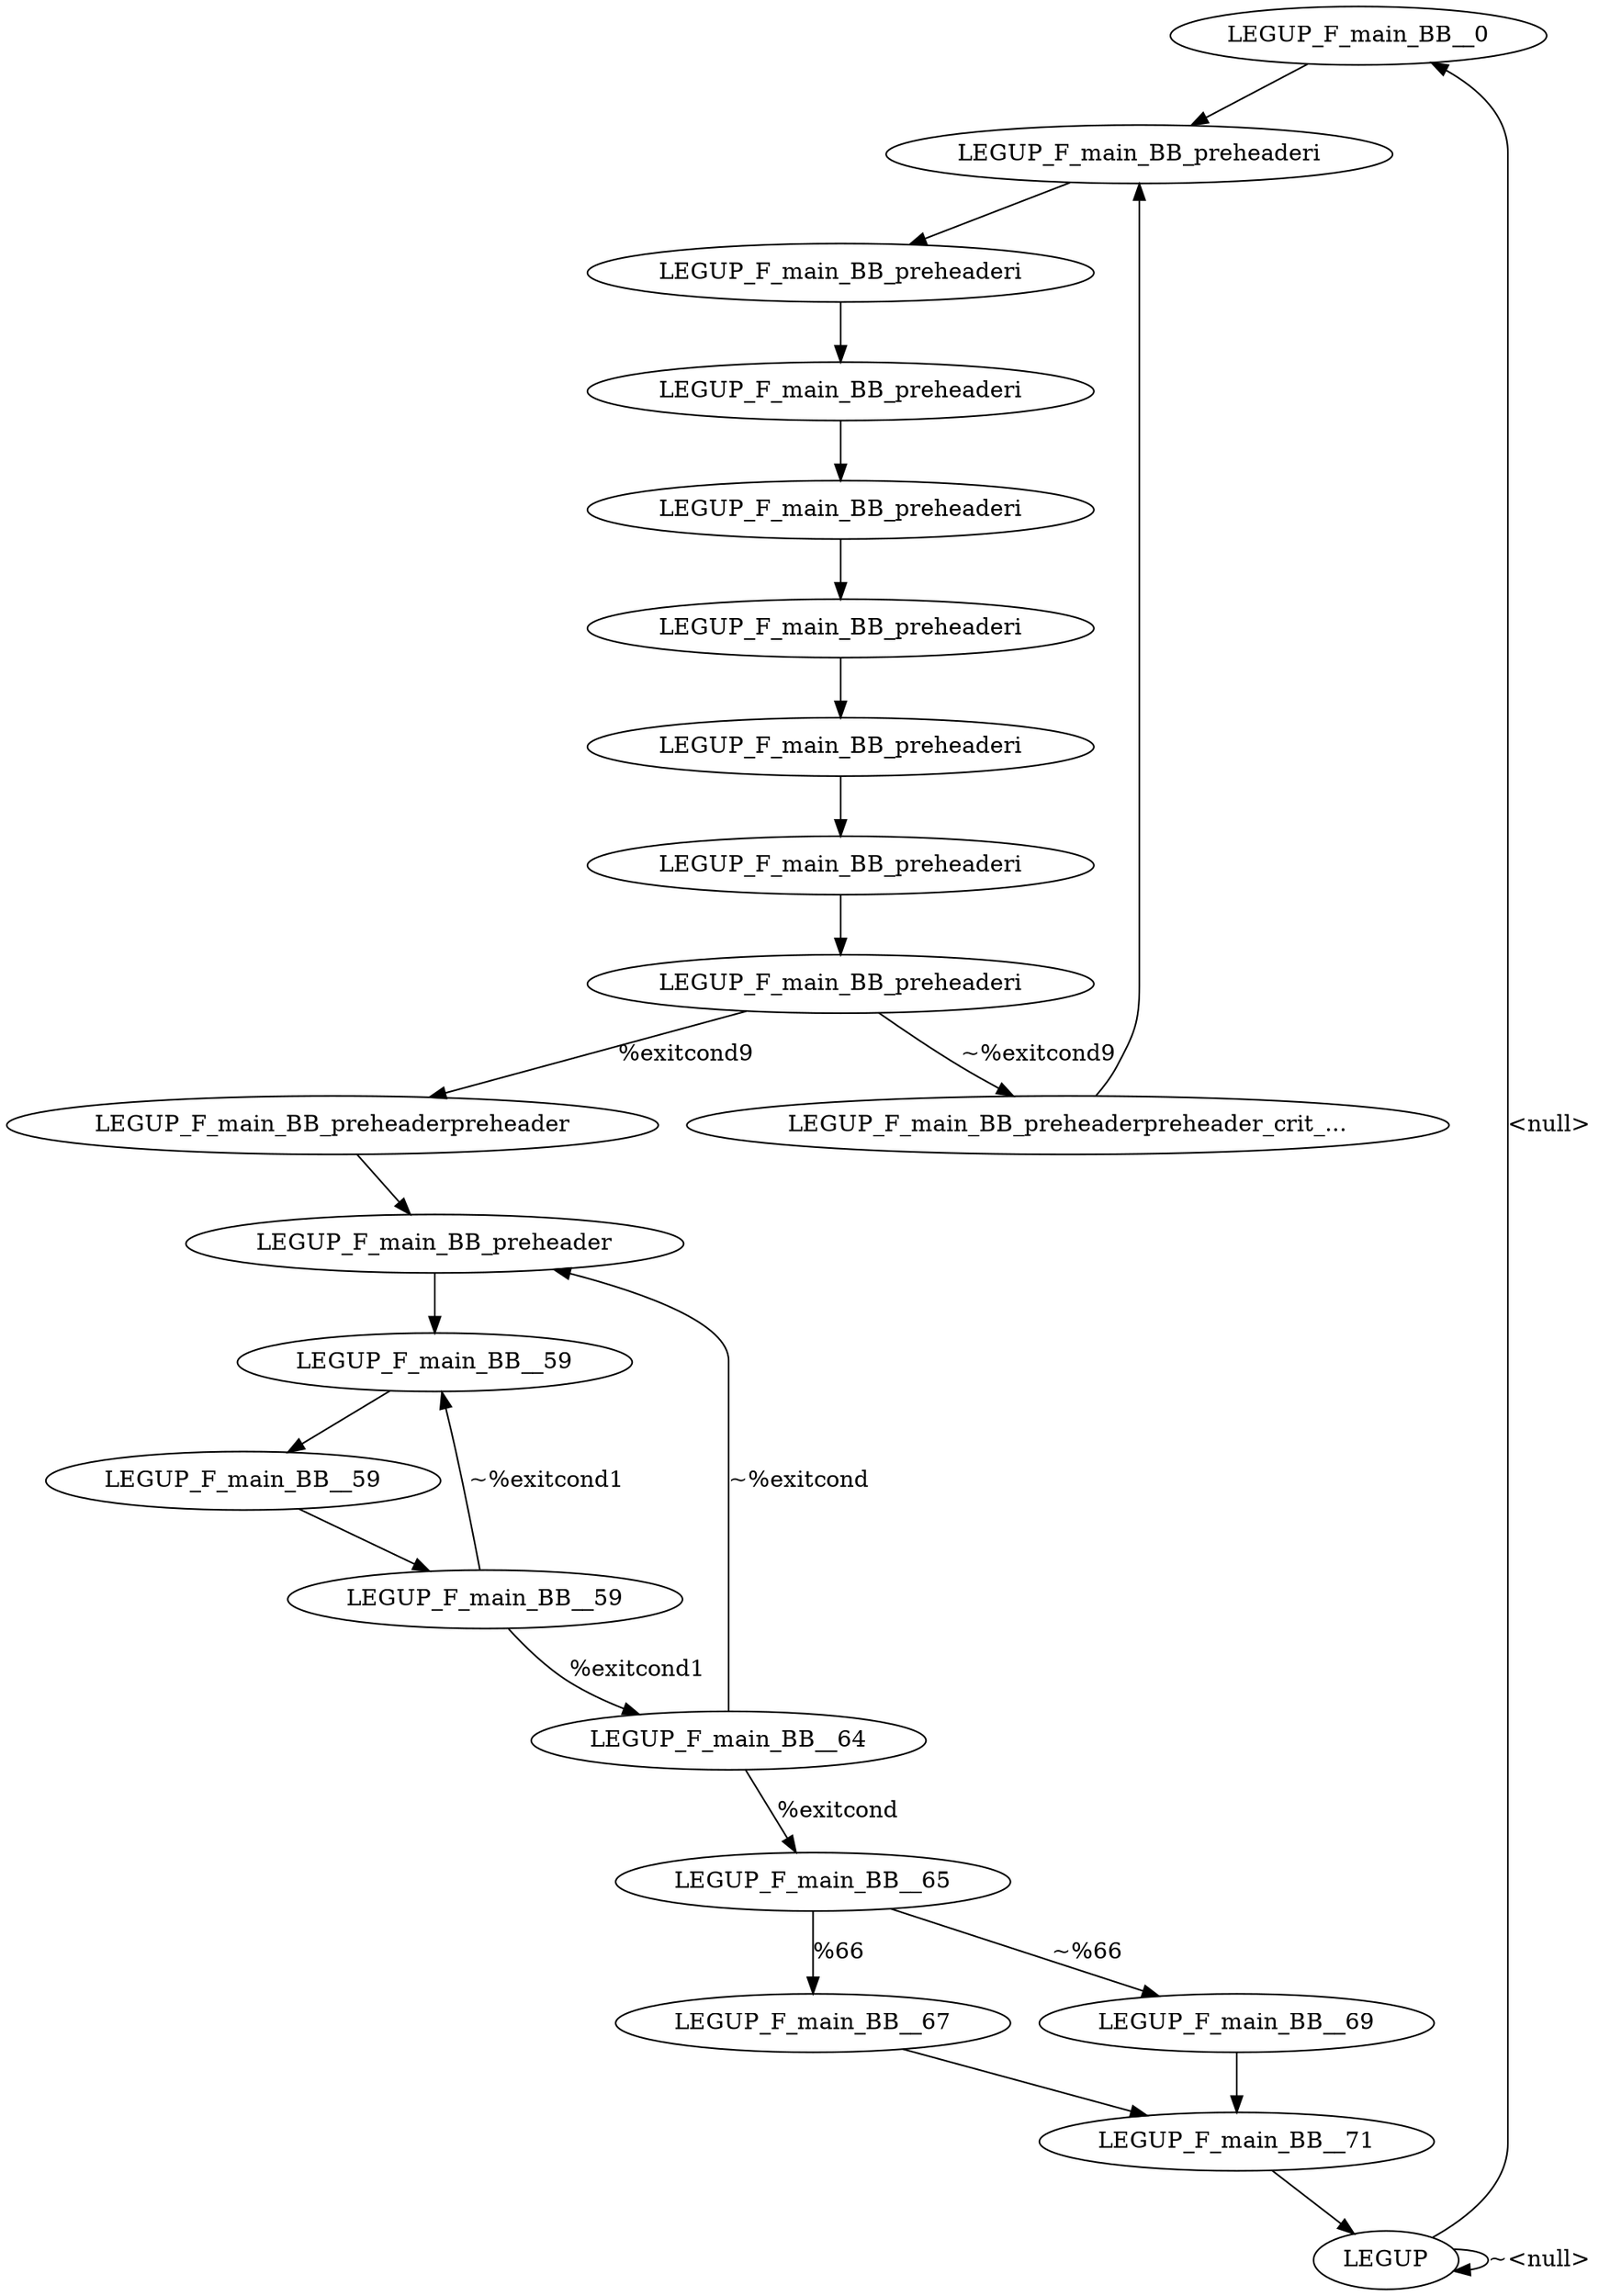 digraph {
Node0x2c14b80[label="LEGUP_F_main_BB__0"];
Node0x2c149e0[label="LEGUP"];
Node0x2c149e0 -> Node0x2c14b80[label="<null>"];
Node0x2c149e0 -> Node0x2c149e0[label="~<null>"];
Node0x2c14c50[label="LEGUP_F_main_BB_preheaderi"];
Node0x2c14b80 -> Node0x2c14c50;
Node0x2c14d20[label="LEGUP_F_main_BB_preheaderi"];
Node0x2c14c50 -> Node0x2c14d20;
Node0x2c14df0[label="LEGUP_F_main_BB_preheaderi"];
Node0x2c14d20 -> Node0x2c14df0;
Node0x2c14ec0[label="LEGUP_F_main_BB_preheaderi"];
Node0x2c14df0 -> Node0x2c14ec0;
Node0x2c14f90[label="LEGUP_F_main_BB_preheaderi"];
Node0x2c14ec0 -> Node0x2c14f90;
Node0x2c15060[label="LEGUP_F_main_BB_preheaderi"];
Node0x2c14f90 -> Node0x2c15060;
Node0x2c15130[label="LEGUP_F_main_BB_preheaderi"];
Node0x2c15060 -> Node0x2c15130;
Node0x2c15200[label="LEGUP_F_main_BB_preheaderi"];
Node0x2c15130 -> Node0x2c15200;
Node0x2c152d0[label="LEGUP_F_main_BB_preheaderpreheader"];
Node0x2c15200 -> Node0x2c152d0[label="%exitcond9"];
Node0x2c153a0[label="LEGUP_F_main_BB_preheaderpreheader_crit_..."];
Node0x2c15200 -> Node0x2c153a0[label="~%exitcond9"];
Node0x2c15470[label="LEGUP_F_main_BB_preheader"];
Node0x2c152d0 -> Node0x2c15470;
Node0x2c153a0 -> Node0x2c14c50;
Node0x2c15540[label="LEGUP_F_main_BB__59"];
Node0x2c15470 -> Node0x2c15540;
Node0x2c15610[label="LEGUP_F_main_BB__59"];
Node0x2c15540 -> Node0x2c15610;
Node0x2c156e0[label="LEGUP_F_main_BB__59"];
Node0x2c15610 -> Node0x2c156e0;
Node0x2c157b0[label="LEGUP_F_main_BB__64"];
Node0x2c156e0 -> Node0x2c157b0[label="%exitcond1"];
Node0x2c156e0 -> Node0x2c15540[label="~%exitcond1"];
Node0x2c137e0[label="LEGUP_F_main_BB__65"];
Node0x2c157b0 -> Node0x2c137e0[label="%exitcond"];
Node0x2c157b0 -> Node0x2c15470[label="~%exitcond"];
Node0x2c138b0[label="LEGUP_F_main_BB__67"];
Node0x2c137e0 -> Node0x2c138b0[label="%66"];
Node0x2c13980[label="LEGUP_F_main_BB__69"];
Node0x2c137e0 -> Node0x2c13980[label="~%66"];
Node0x2c13a50[label="LEGUP_F_main_BB__71"];
Node0x2c138b0 -> Node0x2c13a50;
Node0x2c13980 -> Node0x2c13a50;
Node0x2c13a50 -> Node0x2c149e0;
}
